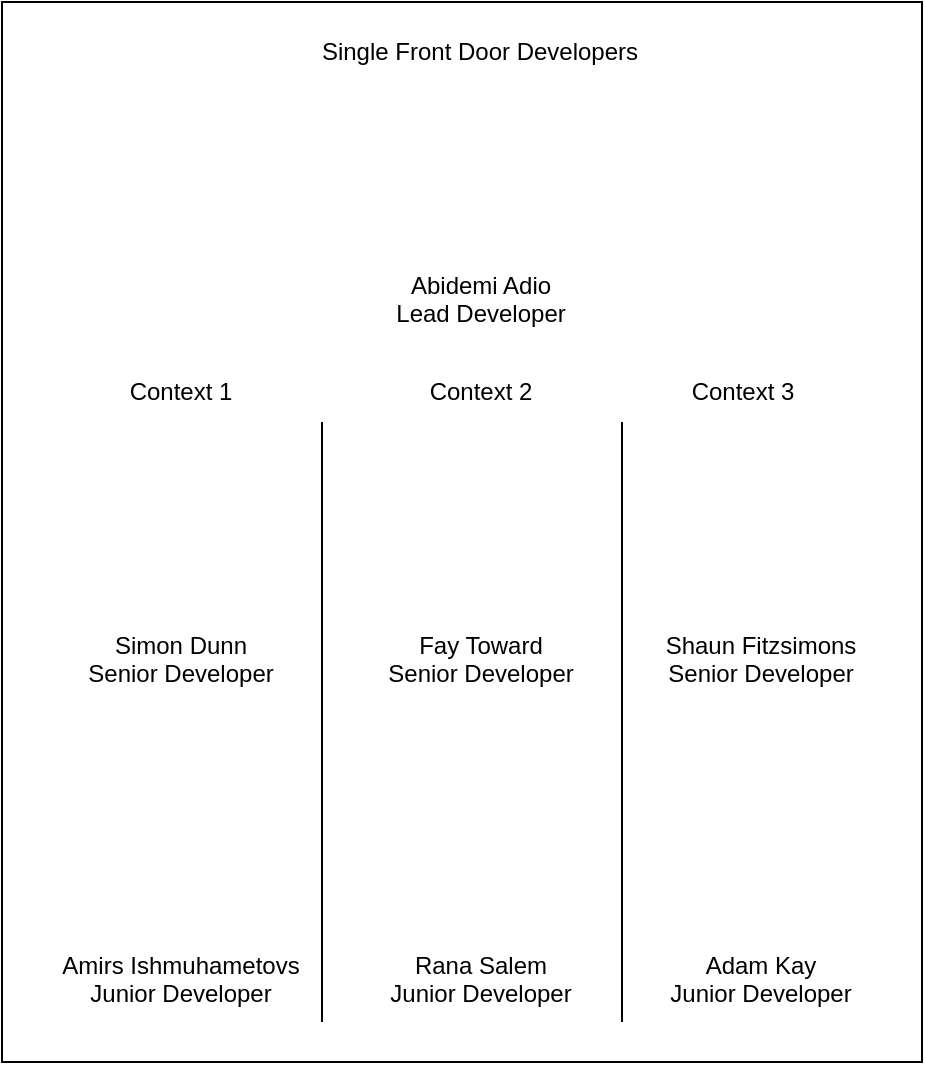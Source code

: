 <mxfile version="24.7.17">
  <diagram name="Page-1" id="X4b3yvcf1elb5l9HZTJ7">
    <mxGraphModel dx="2066" dy="1143" grid="1" gridSize="10" guides="1" tooltips="1" connect="1" arrows="1" fold="1" page="1" pageScale="1" pageWidth="850" pageHeight="1100" math="0" shadow="0">
      <root>
        <mxCell id="0" />
        <mxCell id="1" parent="0" />
        <mxCell id="FA7piKxfMd6m92GiCrz3-15" value="" style="rounded=0;whiteSpace=wrap;html=1;" vertex="1" parent="1">
          <mxGeometry x="120" y="70" width="460" height="530" as="geometry" />
        </mxCell>
        <mxCell id="FA7piKxfMd6m92GiCrz3-1" value="Abidemi Adio&lt;div&gt;Lead Developer&lt;/div&gt;" style="shape=image;html=1;verticalAlign=top;verticalLabelPosition=bottom;labelBackgroundColor=#ffffff;imageAspect=0;aspect=fixed;image=https://cdn4.iconfinder.com/data/icons/ionicons/512/icon-ios7-person-128.png;imageBackground=none;" vertex="1" parent="1">
          <mxGeometry x="310" y="100" width="98" height="98" as="geometry" />
        </mxCell>
        <mxCell id="FA7piKxfMd6m92GiCrz3-2" value="Simon Dunn&lt;div&gt;Senior Developer&lt;/div&gt;" style="shape=image;html=1;verticalAlign=top;verticalLabelPosition=bottom;labelBackgroundColor=#ffffff;imageAspect=0;aspect=fixed;image=https://cdn4.iconfinder.com/data/icons/ionicons/512/icon-ios7-person-128.png" vertex="1" parent="1">
          <mxGeometry x="160" y="280" width="98" height="98" as="geometry" />
        </mxCell>
        <mxCell id="FA7piKxfMd6m92GiCrz3-3" value="Fay Toward&lt;div&gt;Senior Developer&lt;/div&gt;" style="shape=image;html=1;verticalAlign=top;verticalLabelPosition=bottom;labelBackgroundColor=#ffffff;imageAspect=0;aspect=fixed;image=https://cdn4.iconfinder.com/data/icons/ionicons/512/icon-ios7-person-128.png" vertex="1" parent="1">
          <mxGeometry x="310" y="280" width="98" height="98" as="geometry" />
        </mxCell>
        <mxCell id="FA7piKxfMd6m92GiCrz3-4" value="Shaun Fitzsimons&lt;div&gt;Senior Developer&lt;/div&gt;" style="shape=image;html=1;verticalAlign=top;verticalLabelPosition=bottom;labelBackgroundColor=#ffffff;imageAspect=0;aspect=fixed;image=https://cdn4.iconfinder.com/data/icons/ionicons/512/icon-ios7-person-128.png" vertex="1" parent="1">
          <mxGeometry x="450" y="280" width="98" height="98" as="geometry" />
        </mxCell>
        <mxCell id="FA7piKxfMd6m92GiCrz3-5" value="Amirs Ishmuhametovs&lt;br&gt;&lt;div&gt;Junior Developer&lt;/div&gt;" style="shape=image;html=1;verticalAlign=top;verticalLabelPosition=bottom;labelBackgroundColor=#ffffff;imageAspect=0;aspect=fixed;image=https://cdn4.iconfinder.com/data/icons/ionicons/512/icon-ios7-person-128.png" vertex="1" parent="1">
          <mxGeometry x="160" y="440" width="98" height="98" as="geometry" />
        </mxCell>
        <mxCell id="FA7piKxfMd6m92GiCrz3-6" value="Rana Salem&lt;br&gt;&lt;div&gt;Junior Developer&lt;/div&gt;" style="shape=image;html=1;verticalAlign=top;verticalLabelPosition=bottom;labelBackgroundColor=#ffffff;imageAspect=0;aspect=fixed;image=https://cdn4.iconfinder.com/data/icons/ionicons/512/icon-ios7-person-128.png" vertex="1" parent="1">
          <mxGeometry x="310" y="440" width="98" height="98" as="geometry" />
        </mxCell>
        <mxCell id="FA7piKxfMd6m92GiCrz3-7" value="Adam Kay&lt;br&gt;&lt;div&gt;Junior Developer&lt;/div&gt;" style="shape=image;html=1;verticalAlign=top;verticalLabelPosition=bottom;labelBackgroundColor=#ffffff;imageAspect=0;aspect=fixed;image=https://cdn4.iconfinder.com/data/icons/ionicons/512/icon-ios7-person-128.png" vertex="1" parent="1">
          <mxGeometry x="450" y="440" width="98" height="98" as="geometry" />
        </mxCell>
        <mxCell id="FA7piKxfMd6m92GiCrz3-8" value="" style="endArrow=none;html=1;rounded=0;" edge="1" parent="1">
          <mxGeometry width="50" height="50" relative="1" as="geometry">
            <mxPoint x="430" y="580" as="sourcePoint" />
            <mxPoint x="430" y="280" as="targetPoint" />
          </mxGeometry>
        </mxCell>
        <mxCell id="FA7piKxfMd6m92GiCrz3-9" value="" style="endArrow=none;html=1;rounded=0;" edge="1" parent="1">
          <mxGeometry width="50" height="50" relative="1" as="geometry">
            <mxPoint x="280" y="580" as="sourcePoint" />
            <mxPoint x="280" y="280" as="targetPoint" />
          </mxGeometry>
        </mxCell>
        <mxCell id="FA7piKxfMd6m92GiCrz3-10" value="Context 1" style="text;html=1;align=center;verticalAlign=middle;whiteSpace=wrap;rounded=0;" vertex="1" parent="1">
          <mxGeometry x="168.5" y="250" width="81" height="30" as="geometry" />
        </mxCell>
        <mxCell id="FA7piKxfMd6m92GiCrz3-11" value="Context 2" style="text;html=1;align=center;verticalAlign=middle;whiteSpace=wrap;rounded=0;" vertex="1" parent="1">
          <mxGeometry x="318.5" y="250" width="81" height="30" as="geometry" />
        </mxCell>
        <mxCell id="FA7piKxfMd6m92GiCrz3-12" value="Context 3" style="text;html=1;align=center;verticalAlign=middle;whiteSpace=wrap;rounded=0;" vertex="1" parent="1">
          <mxGeometry x="450" y="250" width="81" height="30" as="geometry" />
        </mxCell>
        <mxCell id="FA7piKxfMd6m92GiCrz3-16" value="Single Front Door Developers" style="text;html=1;align=center;verticalAlign=middle;whiteSpace=wrap;rounded=0;" vertex="1" parent="1">
          <mxGeometry x="259" y="80" width="200" height="30" as="geometry" />
        </mxCell>
      </root>
    </mxGraphModel>
  </diagram>
</mxfile>
